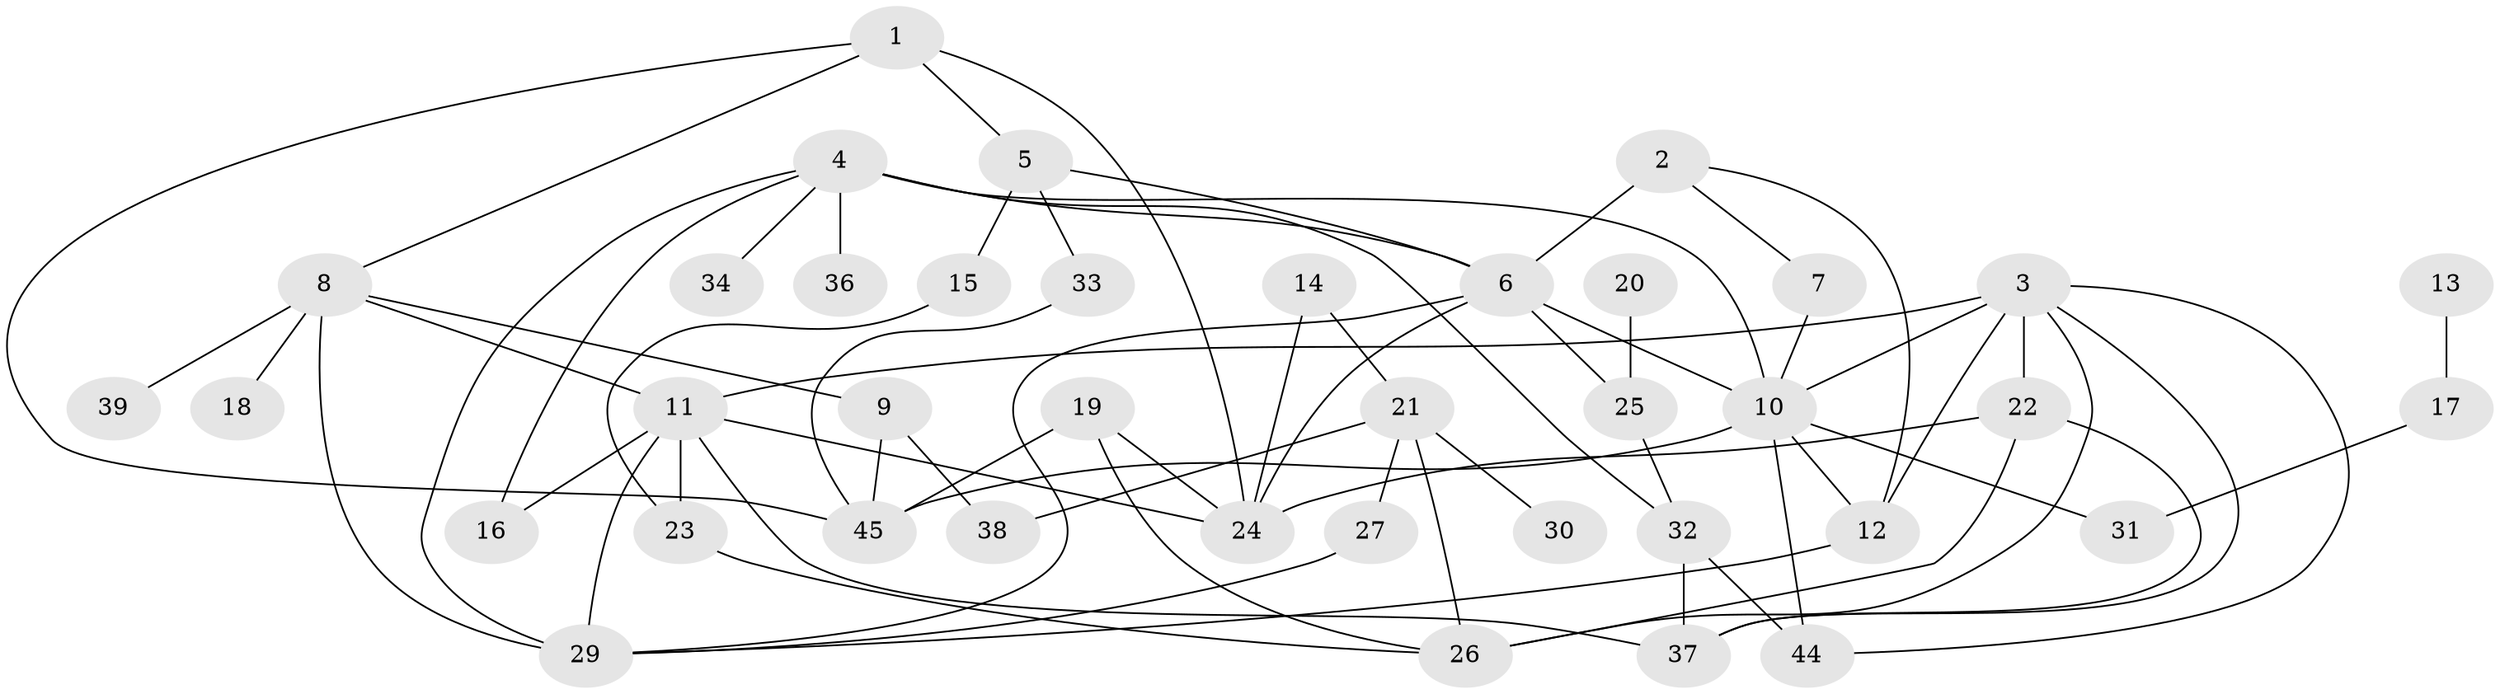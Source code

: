 // original degree distribution, {2: 0.25287356321839083, 3: 0.2413793103448276, 6: 0.05747126436781609, 4: 0.13793103448275862, 1: 0.16091954022988506, 5: 0.06896551724137931, 0: 0.06896551724137931, 7: 0.011494252873563218}
// Generated by graph-tools (version 1.1) at 2025/33/03/09/25 02:33:55]
// undirected, 39 vertices, 68 edges
graph export_dot {
graph [start="1"]
  node [color=gray90,style=filled];
  1;
  2;
  3;
  4;
  5;
  6;
  7;
  8;
  9;
  10;
  11;
  12;
  13;
  14;
  15;
  16;
  17;
  18;
  19;
  20;
  21;
  22;
  23;
  24;
  25;
  26;
  27;
  29;
  30;
  31;
  32;
  33;
  34;
  36;
  37;
  38;
  39;
  44;
  45;
  1 -- 5 [weight=1.0];
  1 -- 8 [weight=1.0];
  1 -- 24 [weight=1.0];
  1 -- 45 [weight=1.0];
  2 -- 6 [weight=2.0];
  2 -- 7 [weight=1.0];
  2 -- 12 [weight=1.0];
  3 -- 10 [weight=1.0];
  3 -- 11 [weight=1.0];
  3 -- 12 [weight=1.0];
  3 -- 22 [weight=1.0];
  3 -- 26 [weight=1.0];
  3 -- 37 [weight=1.0];
  3 -- 44 [weight=1.0];
  4 -- 6 [weight=1.0];
  4 -- 10 [weight=1.0];
  4 -- 16 [weight=1.0];
  4 -- 29 [weight=1.0];
  4 -- 32 [weight=2.0];
  4 -- 34 [weight=1.0];
  4 -- 36 [weight=2.0];
  5 -- 6 [weight=1.0];
  5 -- 15 [weight=1.0];
  5 -- 33 [weight=1.0];
  6 -- 10 [weight=2.0];
  6 -- 24 [weight=1.0];
  6 -- 25 [weight=1.0];
  6 -- 29 [weight=1.0];
  7 -- 10 [weight=1.0];
  8 -- 9 [weight=2.0];
  8 -- 11 [weight=1.0];
  8 -- 18 [weight=1.0];
  8 -- 29 [weight=1.0];
  8 -- 39 [weight=1.0];
  9 -- 38 [weight=1.0];
  9 -- 45 [weight=1.0];
  10 -- 12 [weight=1.0];
  10 -- 31 [weight=1.0];
  10 -- 44 [weight=1.0];
  10 -- 45 [weight=1.0];
  11 -- 16 [weight=1.0];
  11 -- 23 [weight=2.0];
  11 -- 24 [weight=1.0];
  11 -- 29 [weight=2.0];
  11 -- 37 [weight=1.0];
  12 -- 29 [weight=1.0];
  13 -- 17 [weight=1.0];
  14 -- 21 [weight=1.0];
  14 -- 24 [weight=1.0];
  15 -- 23 [weight=1.0];
  17 -- 31 [weight=1.0];
  19 -- 24 [weight=1.0];
  19 -- 26 [weight=1.0];
  19 -- 45 [weight=1.0];
  20 -- 25 [weight=1.0];
  21 -- 26 [weight=1.0];
  21 -- 27 [weight=1.0];
  21 -- 30 [weight=1.0];
  21 -- 38 [weight=1.0];
  22 -- 24 [weight=1.0];
  22 -- 26 [weight=1.0];
  22 -- 37 [weight=1.0];
  23 -- 26 [weight=1.0];
  25 -- 32 [weight=1.0];
  27 -- 29 [weight=1.0];
  32 -- 37 [weight=1.0];
  32 -- 44 [weight=1.0];
  33 -- 45 [weight=1.0];
}
